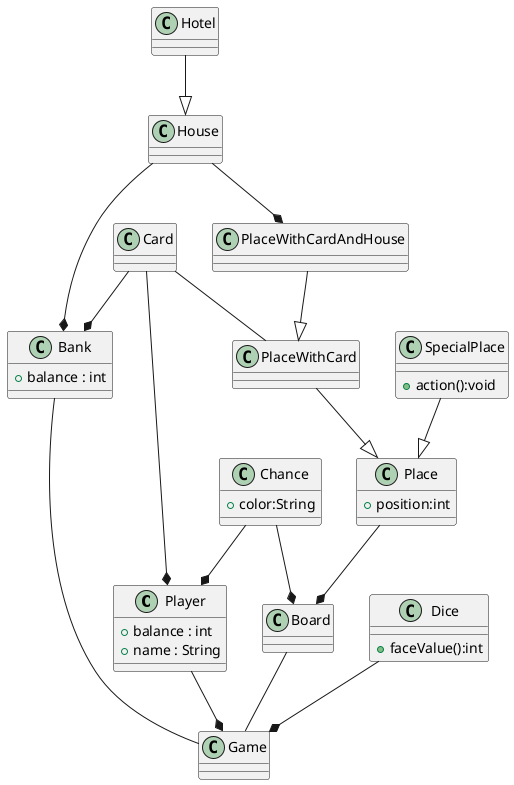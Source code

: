 @startuml
class Player{
    +balance : int
    +name : String
}
class Bank{
    'we can allow infinite balance in bank
    +balance : int
}
class Game {}

class Board {}
class Place{
    +position:int
}
class SpecialPlace{
    +action():void
}
class PlaceWithCard{}
class PlaceWithCardAndHouse{} 
class Card{}
class House{}
class Hotel{}
class Dice{
    +faceValue():int
}
class Chance{
    +color:String
}

Player --* Game
Bank -- Game
Board -- Game
Card -- PlaceWithCard
Place --* Board
Dice --* Game
House --* PlaceWithCardAndHouse
House --* Bank
Chance --* Board
Card --* Bank
Card --* Player
Chance --* Player
Hotel --|> House

SpecialPlace --|> Place
PlaceWithCard --|> Place
PlaceWithCardAndHouse --|> PlaceWithCard
@enduml
